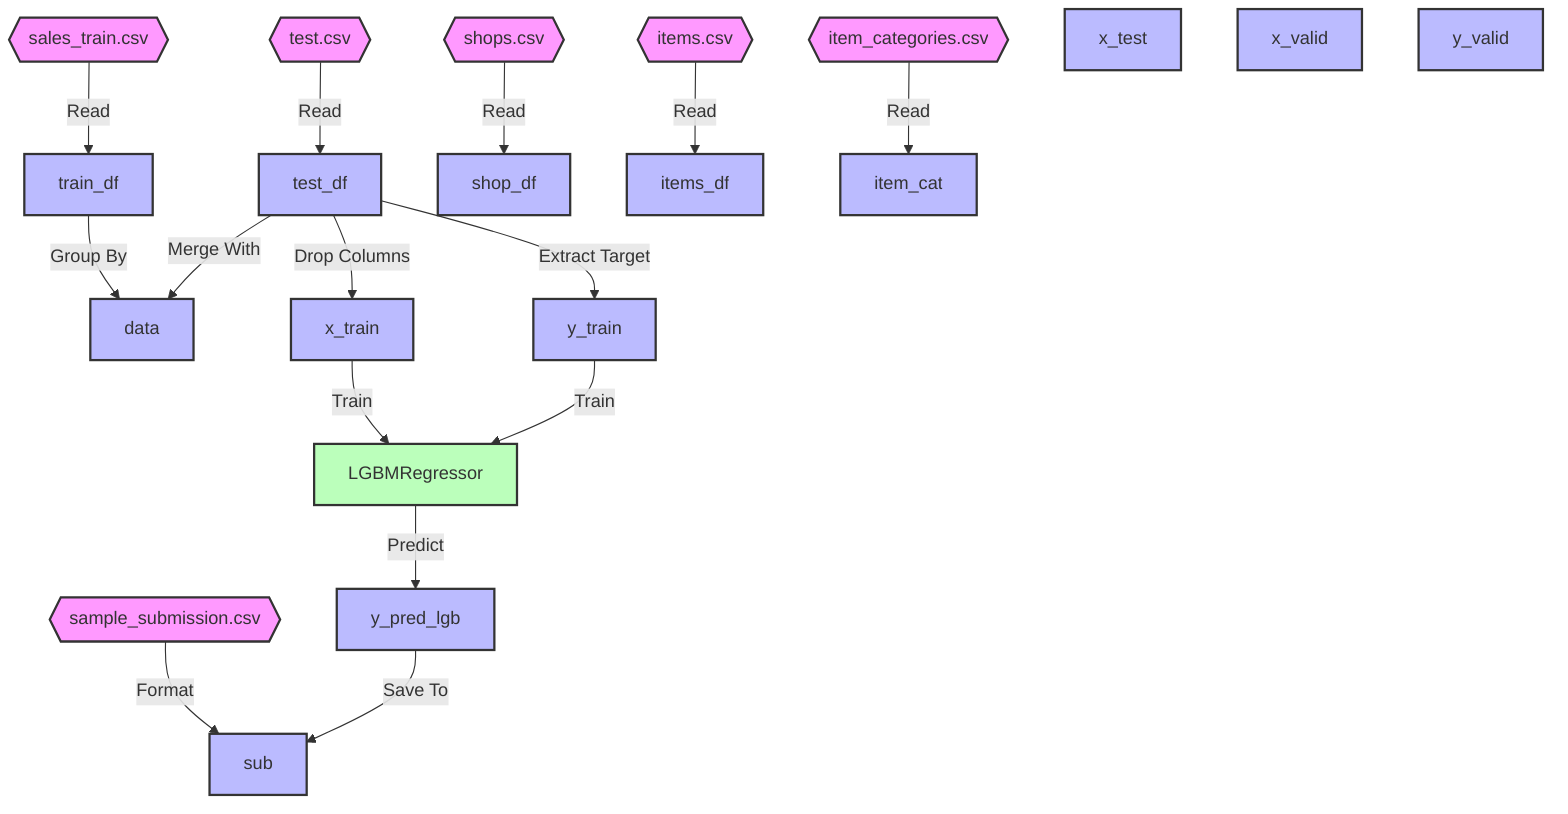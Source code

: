 flowchart TD
    %% Nodes for Data Sources
    A1{{"sales_train.csv"}}:::source
    A2{{"test.csv"}}:::source
    A3{{"sample_submission.csv"}}:::source
    A4{{"shops.csv"}}:::source
    A5{{"items.csv"}}:::source
    A6{{"item_categories.csv"}}:::source

    %% Nodes for Data Variables
    B1["train_df"]:::variable
    B2["test_df"]:::variable
    B3["sub"]:::variable
    B4["shop_df"]:::variable
    B5["items_df"]:::variable
    B6["item_cat"]:::variable
    B7["data"]:::variable
    B8["x_train"]:::variable
    B9["y_train"]:::variable
    B10["x_test"]:::variable
    B11["x_valid"]:::variable
    B12["y_valid"]:::variable
    B13["y_pred_lgb"]:::variable

    %% Nodes for Models
    C1["LGBMRegressor"]:::model

    %% Data Source to Variable Connections
    A1 -->|Read| B1
    A2 -->|Read| B2
    A3 -->|Format| B3
    A4 -->|Read| B4
    A5 -->|Read| B5
    A6 -->|Read| B6

    %% Data Transformation and Flow
    B1 -->|Group By| B7
    B2 -->|Merge With| B7
    B2 -->|Drop Columns| B8
    B2 -->|Extract Target| B9

    %% Model Training and Prediction
    B8 -->|Train| C1
    B9 -->|Train| C1
    C1 -->|Predict| B13

    %% Output Predictions to Submission
    B13 -->|Save To| B3

    %% Styles
    classDef source fill:#f9f,stroke:#333,stroke-width:2px;
    classDef variable fill:#bbf,stroke:#333,stroke-width:2px;
    classDef model fill:#bfb,stroke:#333,stroke-width:2px;